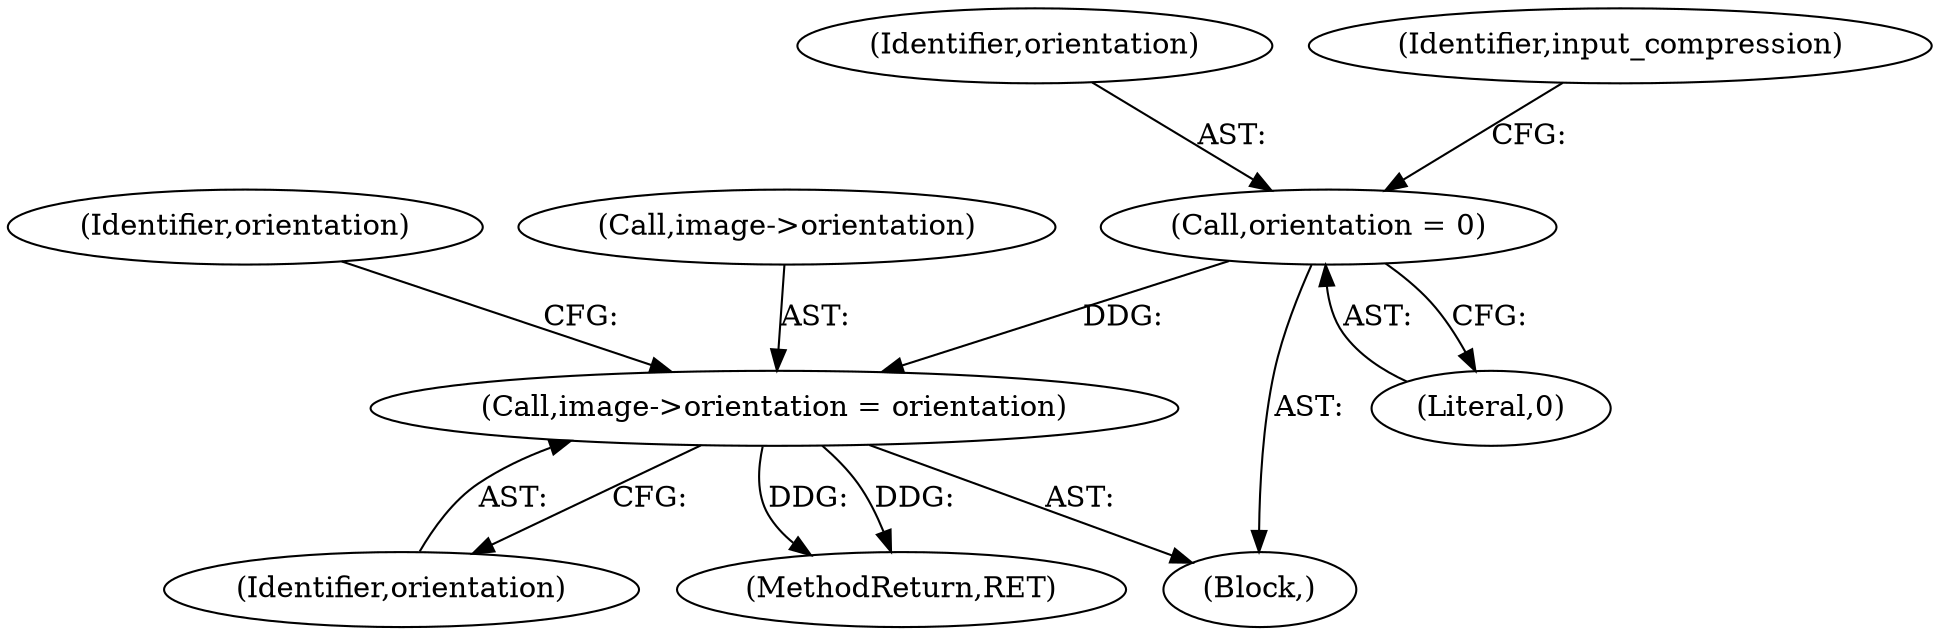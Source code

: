 digraph "0_libtiff_83a4b92815ea04969d494416eaae3d4c6b338e4a#diff-c8b4b355f9b5c06d585b23138e1c185f_5@pointer" {
"1000547" [label="(Call,image->orientation = orientation)"];
"1000167" [label="(Call,orientation = 0)"];
"1000169" [label="(Literal,0)"];
"1000167" [label="(Call,orientation = 0)"];
"1000132" [label="(Block,)"];
"1000553" [label="(Identifier,orientation)"];
"1000551" [label="(Identifier,orientation)"];
"1000168" [label="(Identifier,orientation)"];
"1000172" [label="(Identifier,input_compression)"];
"1000547" [label="(Call,image->orientation = orientation)"];
"1000548" [label="(Call,image->orientation)"];
"1001214" [label="(MethodReturn,RET)"];
"1000547" -> "1000132"  [label="AST: "];
"1000547" -> "1000551"  [label="CFG: "];
"1000548" -> "1000547"  [label="AST: "];
"1000551" -> "1000547"  [label="AST: "];
"1000553" -> "1000547"  [label="CFG: "];
"1000547" -> "1001214"  [label="DDG: "];
"1000547" -> "1001214"  [label="DDG: "];
"1000167" -> "1000547"  [label="DDG: "];
"1000167" -> "1000132"  [label="AST: "];
"1000167" -> "1000169"  [label="CFG: "];
"1000168" -> "1000167"  [label="AST: "];
"1000169" -> "1000167"  [label="AST: "];
"1000172" -> "1000167"  [label="CFG: "];
}
